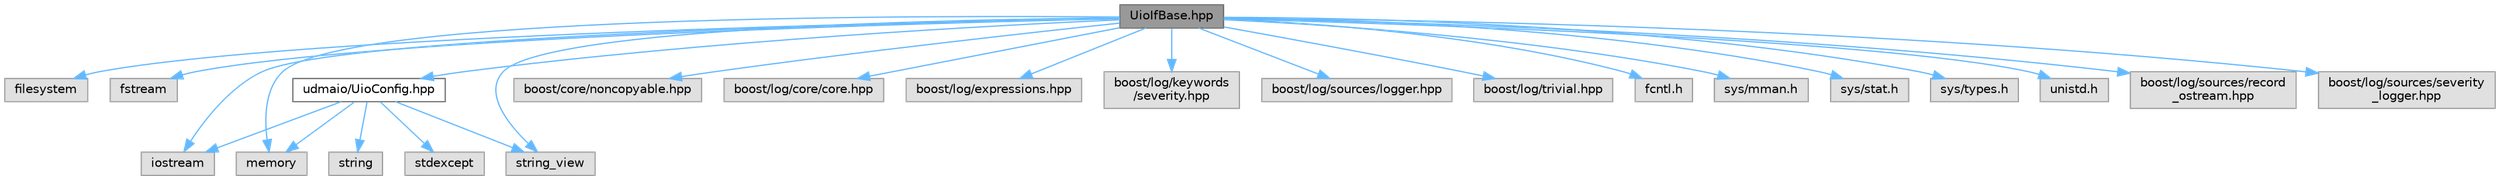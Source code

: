 digraph "UioIfBase.hpp"
{
 // INTERACTIVE_SVG=YES
 // LATEX_PDF_SIZE
  bgcolor="transparent";
  edge [fontname=Helvetica,fontsize=10,labelfontname=Helvetica,labelfontsize=10];
  node [fontname=Helvetica,fontsize=10,shape=box,height=0.2,width=0.4];
  Node1 [label="UioIfBase.hpp",height=0.2,width=0.4,color="gray40", fillcolor="grey60", style="filled", fontcolor="black",tooltip=" "];
  Node1 -> Node2 [color="steelblue1",style="solid"];
  Node2 [label="filesystem",height=0.2,width=0.4,color="grey60", fillcolor="#E0E0E0", style="filled",tooltip=" "];
  Node1 -> Node3 [color="steelblue1",style="solid"];
  Node3 [label="fstream",height=0.2,width=0.4,color="grey60", fillcolor="#E0E0E0", style="filled",tooltip=" "];
  Node1 -> Node4 [color="steelblue1",style="solid"];
  Node4 [label="iostream",height=0.2,width=0.4,color="grey60", fillcolor="#E0E0E0", style="filled",tooltip=" "];
  Node1 -> Node5 [color="steelblue1",style="solid"];
  Node5 [label="memory",height=0.2,width=0.4,color="grey60", fillcolor="#E0E0E0", style="filled",tooltip=" "];
  Node1 -> Node6 [color="steelblue1",style="solid"];
  Node6 [label="string_view",height=0.2,width=0.4,color="grey60", fillcolor="#E0E0E0", style="filled",tooltip=" "];
  Node1 -> Node7 [color="steelblue1",style="solid"];
  Node7 [label="boost/core/noncopyable.hpp",height=0.2,width=0.4,color="grey60", fillcolor="#E0E0E0", style="filled",tooltip=" "];
  Node1 -> Node8 [color="steelblue1",style="solid"];
  Node8 [label="boost/log/core/core.hpp",height=0.2,width=0.4,color="grey60", fillcolor="#E0E0E0", style="filled",tooltip=" "];
  Node1 -> Node9 [color="steelblue1",style="solid"];
  Node9 [label="boost/log/expressions.hpp",height=0.2,width=0.4,color="grey60", fillcolor="#E0E0E0", style="filled",tooltip=" "];
  Node1 -> Node10 [color="steelblue1",style="solid"];
  Node10 [label="boost/log/keywords\l/severity.hpp",height=0.2,width=0.4,color="grey60", fillcolor="#E0E0E0", style="filled",tooltip=" "];
  Node1 -> Node11 [color="steelblue1",style="solid"];
  Node11 [label="boost/log/sources/logger.hpp",height=0.2,width=0.4,color="grey60", fillcolor="#E0E0E0", style="filled",tooltip=" "];
  Node1 -> Node12 [color="steelblue1",style="solid"];
  Node12 [label="boost/log/trivial.hpp",height=0.2,width=0.4,color="grey60", fillcolor="#E0E0E0", style="filled",tooltip=" "];
  Node1 -> Node13 [color="steelblue1",style="solid"];
  Node13 [label="fcntl.h",height=0.2,width=0.4,color="grey60", fillcolor="#E0E0E0", style="filled",tooltip=" "];
  Node1 -> Node14 [color="steelblue1",style="solid"];
  Node14 [label="sys/mman.h",height=0.2,width=0.4,color="grey60", fillcolor="#E0E0E0", style="filled",tooltip=" "];
  Node1 -> Node15 [color="steelblue1",style="solid"];
  Node15 [label="sys/stat.h",height=0.2,width=0.4,color="grey60", fillcolor="#E0E0E0", style="filled",tooltip=" "];
  Node1 -> Node16 [color="steelblue1",style="solid"];
  Node16 [label="sys/types.h",height=0.2,width=0.4,color="grey60", fillcolor="#E0E0E0", style="filled",tooltip=" "];
  Node1 -> Node17 [color="steelblue1",style="solid"];
  Node17 [label="unistd.h",height=0.2,width=0.4,color="grey60", fillcolor="#E0E0E0", style="filled",tooltip=" "];
  Node1 -> Node18 [color="steelblue1",style="solid"];
  Node18 [label="udmaio/UioConfig.hpp",height=0.2,width=0.4,color="grey40", fillcolor="white", style="filled",URL="$_uio_config_8hpp.html",tooltip=" "];
  Node18 -> Node4 [color="steelblue1",style="solid"];
  Node18 -> Node5 [color="steelblue1",style="solid"];
  Node18 -> Node19 [color="steelblue1",style="solid"];
  Node19 [label="stdexcept",height=0.2,width=0.4,color="grey60", fillcolor="#E0E0E0", style="filled",tooltip=" "];
  Node18 -> Node20 [color="steelblue1",style="solid"];
  Node20 [label="string",height=0.2,width=0.4,color="grey60", fillcolor="#E0E0E0", style="filled",tooltip=" "];
  Node18 -> Node6 [color="steelblue1",style="solid"];
  Node1 -> Node21 [color="steelblue1",style="solid"];
  Node21 [label="boost/log/sources/record\l_ostream.hpp",height=0.2,width=0.4,color="grey60", fillcolor="#E0E0E0", style="filled",tooltip=" "];
  Node1 -> Node22 [color="steelblue1",style="solid"];
  Node22 [label="boost/log/sources/severity\l_logger.hpp",height=0.2,width=0.4,color="grey60", fillcolor="#E0E0E0", style="filled",tooltip=" "];
}
